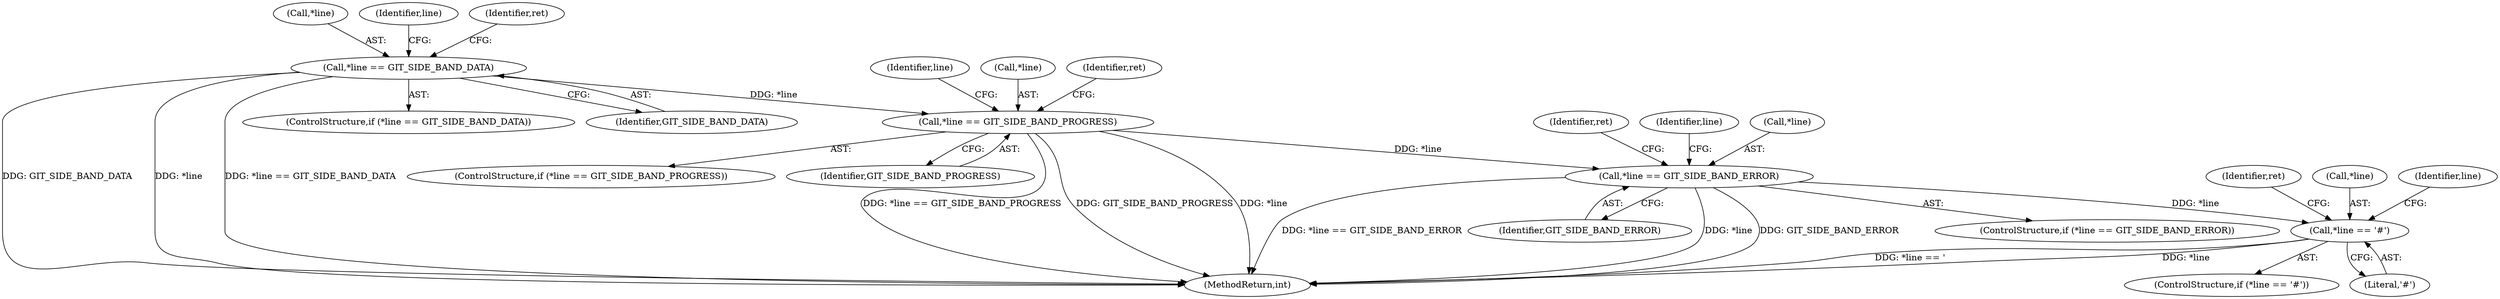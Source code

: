 digraph "0_libgit2_2fdef641fd0dd2828bd948234ae86de75221a11a@pointer" {
"1000231" [label="(Call,*line == GIT_SIDE_BAND_ERROR)"];
"1000219" [label="(Call,*line == GIT_SIDE_BAND_PROGRESS)"];
"1000207" [label="(Call,*line == GIT_SIDE_BAND_DATA)"];
"1000277" [label="(Call,*line == '#')"];
"1000236" [label="(Identifier,ret)"];
"1000230" [label="(ControlStructure,if (*line == GIT_SIDE_BAND_ERROR))"];
"1000222" [label="(Identifier,GIT_SIDE_BAND_PROGRESS)"];
"1000208" [label="(Call,*line)"];
"1000206" [label="(ControlStructure,if (*line == GIT_SIDE_BAND_DATA))"];
"1000231" [label="(Call,*line == GIT_SIDE_BAND_ERROR)"];
"1000210" [label="(Identifier,GIT_SIDE_BAND_DATA)"];
"1000233" [label="(Identifier,line)"];
"1000282" [label="(Identifier,ret)"];
"1000278" [label="(Call,*line)"];
"1000276" [label="(ControlStructure,if (*line == '#'))"];
"1000280" [label="(Literal,'#')"];
"1000221" [label="(Identifier,line)"];
"1000245" [label="(Identifier,line)"];
"1000212" [label="(Identifier,ret)"];
"1000220" [label="(Call,*line)"];
"1000207" [label="(Call,*line == GIT_SIDE_BAND_DATA)"];
"1000277" [label="(Call,*line == '#')"];
"1000234" [label="(Identifier,GIT_SIDE_BAND_ERROR)"];
"1000232" [label="(Call,*line)"];
"1000291" [label="(Identifier,line)"];
"1000219" [label="(Call,*line == GIT_SIDE_BAND_PROGRESS)"];
"1000338" [label="(MethodReturn,int)"];
"1000224" [label="(Identifier,ret)"];
"1000218" [label="(ControlStructure,if (*line == GIT_SIDE_BAND_PROGRESS))"];
"1000231" -> "1000230"  [label="AST: "];
"1000231" -> "1000234"  [label="CFG: "];
"1000232" -> "1000231"  [label="AST: "];
"1000234" -> "1000231"  [label="AST: "];
"1000236" -> "1000231"  [label="CFG: "];
"1000245" -> "1000231"  [label="CFG: "];
"1000231" -> "1000338"  [label="DDG: *line == GIT_SIDE_BAND_ERROR"];
"1000231" -> "1000338"  [label="DDG: *line"];
"1000231" -> "1000338"  [label="DDG: GIT_SIDE_BAND_ERROR"];
"1000219" -> "1000231"  [label="DDG: *line"];
"1000231" -> "1000277"  [label="DDG: *line"];
"1000219" -> "1000218"  [label="AST: "];
"1000219" -> "1000222"  [label="CFG: "];
"1000220" -> "1000219"  [label="AST: "];
"1000222" -> "1000219"  [label="AST: "];
"1000224" -> "1000219"  [label="CFG: "];
"1000233" -> "1000219"  [label="CFG: "];
"1000219" -> "1000338"  [label="DDG: *line == GIT_SIDE_BAND_PROGRESS"];
"1000219" -> "1000338"  [label="DDG: GIT_SIDE_BAND_PROGRESS"];
"1000219" -> "1000338"  [label="DDG: *line"];
"1000207" -> "1000219"  [label="DDG: *line"];
"1000207" -> "1000206"  [label="AST: "];
"1000207" -> "1000210"  [label="CFG: "];
"1000208" -> "1000207"  [label="AST: "];
"1000210" -> "1000207"  [label="AST: "];
"1000212" -> "1000207"  [label="CFG: "];
"1000221" -> "1000207"  [label="CFG: "];
"1000207" -> "1000338"  [label="DDG: GIT_SIDE_BAND_DATA"];
"1000207" -> "1000338"  [label="DDG: *line"];
"1000207" -> "1000338"  [label="DDG: *line == GIT_SIDE_BAND_DATA"];
"1000277" -> "1000276"  [label="AST: "];
"1000277" -> "1000280"  [label="CFG: "];
"1000278" -> "1000277"  [label="AST: "];
"1000280" -> "1000277"  [label="AST: "];
"1000282" -> "1000277"  [label="CFG: "];
"1000291" -> "1000277"  [label="CFG: "];
"1000277" -> "1000338"  [label="DDG: *line"];
"1000277" -> "1000338"  [label="DDG: *line == '"];
}
